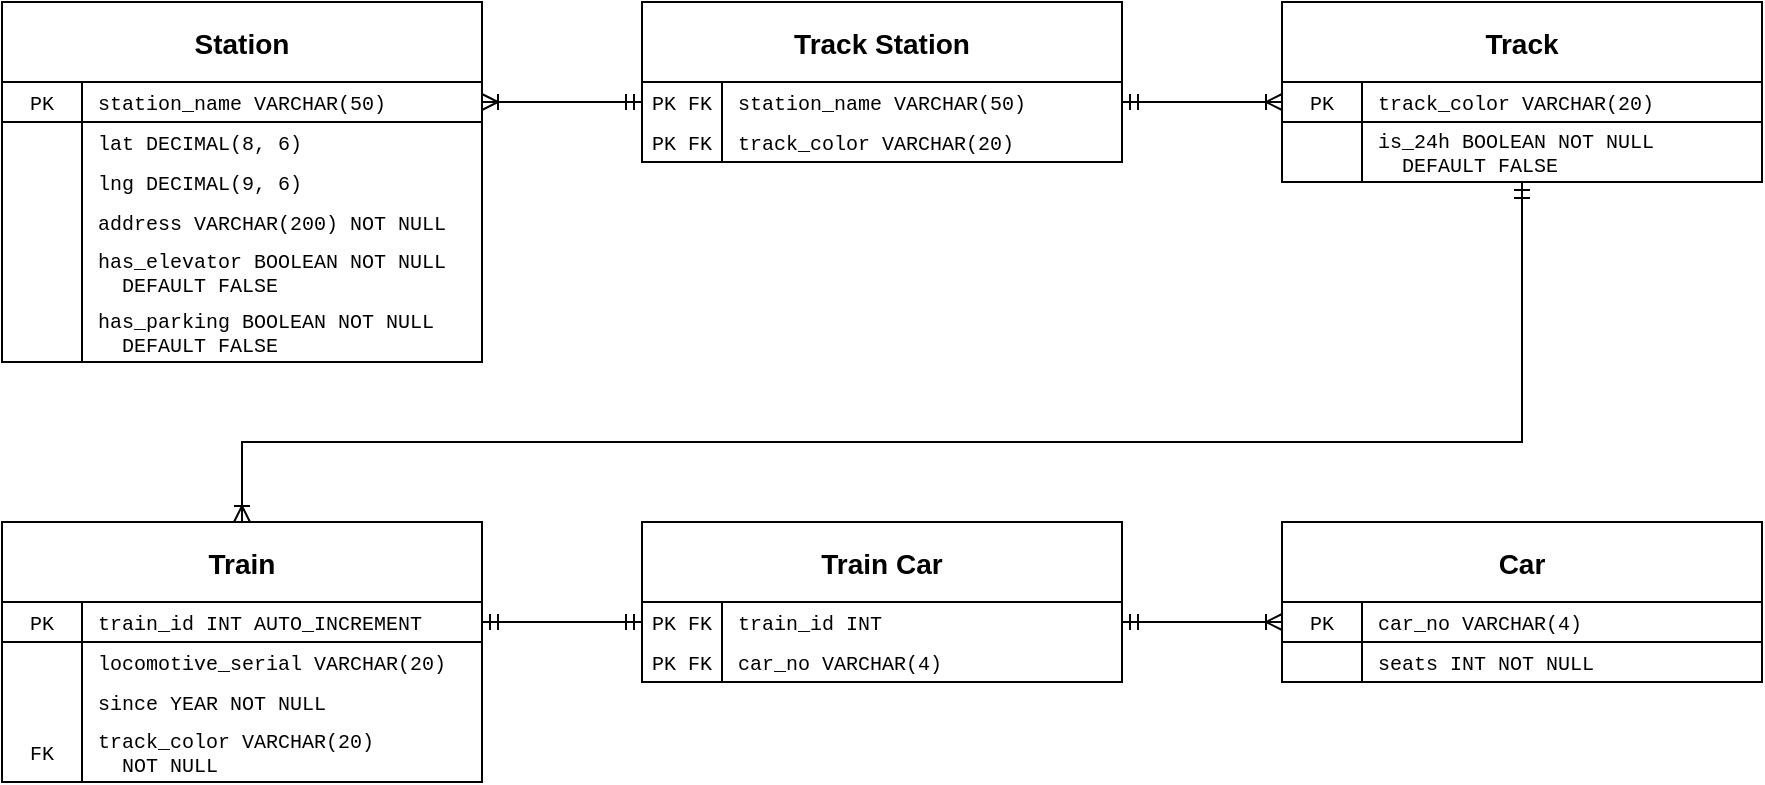 <mxfile version="24.7.8">
  <diagram id="R2lEEEUBdFMjLlhIrx00" name="UML">
    <mxGraphModel dx="1242" dy="805" grid="1" gridSize="10" guides="1" tooltips="1" connect="1" arrows="1" fold="1" page="1" pageScale="1" pageWidth="960" pageHeight="450" math="0" shadow="0" extFonts="Permanent Marker^https://fonts.googleapis.com/css?family=Permanent+Marker">
      <root>
        <mxCell id="0" />
        <mxCell id="1" parent="0" />
        <mxCell id="918bhYTfLLuf7zGoPPsO-271" value="Station" style="shape=table;startSize=40;container=1;collapsible=0;childLayout=tableLayout;fixedRows=1;rowLines=0;fontStyle=1;align=center;resizeLast=1;fontSize=14;swimlaneFillColor=none;fontFamily=Helvetica;" parent="1" vertex="1">
          <mxGeometry x="40" y="40" width="240" height="180" as="geometry">
            <mxRectangle x="120" y="120" width="80" height="30" as="alternateBounds" />
          </mxGeometry>
        </mxCell>
        <mxCell id="918bhYTfLLuf7zGoPPsO-272" value="" style="shape=partialRectangle;collapsible=0;dropTarget=0;pointerEvents=0;fillColor=none;points=[[0,0.5],[1,0.5]];portConstraint=eastwest;top=0;left=0;right=0;bottom=1;fontSize=10;fontFamily=Courier New;" parent="918bhYTfLLuf7zGoPPsO-271" vertex="1">
          <mxGeometry y="40" width="240" height="20" as="geometry" />
        </mxCell>
        <mxCell id="918bhYTfLLuf7zGoPPsO-273" value="PK" style="shape=partialRectangle;overflow=hidden;connectable=0;fillColor=none;top=0;left=0;bottom=0;right=0;fontStyle=0;fontSize=10;fontFamily=Courier New;" parent="918bhYTfLLuf7zGoPPsO-272" vertex="1">
          <mxGeometry width="40" height="20" as="geometry">
            <mxRectangle width="40" height="20" as="alternateBounds" />
          </mxGeometry>
        </mxCell>
        <mxCell id="918bhYTfLLuf7zGoPPsO-274" value="station_name VARCHAR(50)" style="shape=partialRectangle;overflow=hidden;connectable=0;fillColor=none;top=0;left=0;bottom=0;right=0;align=left;spacingLeft=6;fontStyle=0;fontSize=10;fontFamily=Courier New;" parent="918bhYTfLLuf7zGoPPsO-272" vertex="1">
          <mxGeometry x="40" width="200" height="20" as="geometry">
            <mxRectangle width="200" height="20" as="alternateBounds" />
          </mxGeometry>
        </mxCell>
        <mxCell id="918bhYTfLLuf7zGoPPsO-275" value="" style="shape=partialRectangle;collapsible=0;dropTarget=0;pointerEvents=0;fillColor=none;points=[[0,0.5],[1,0.5]];portConstraint=eastwest;top=0;left=0;right=0;bottom=0;fontSize=10;fontFamily=Courier New;" parent="918bhYTfLLuf7zGoPPsO-271" vertex="1">
          <mxGeometry y="60" width="240" height="20" as="geometry" />
        </mxCell>
        <mxCell id="918bhYTfLLuf7zGoPPsO-276" value="" style="shape=partialRectangle;overflow=hidden;connectable=0;fillColor=none;top=0;left=0;bottom=0;right=0;fontSize=10;fontFamily=Courier New;" parent="918bhYTfLLuf7zGoPPsO-275" vertex="1">
          <mxGeometry width="40" height="20" as="geometry">
            <mxRectangle width="40" height="20" as="alternateBounds" />
          </mxGeometry>
        </mxCell>
        <mxCell id="918bhYTfLLuf7zGoPPsO-277" value="lat DECIMAL(8, 6)" style="shape=partialRectangle;overflow=hidden;connectable=0;fillColor=none;top=0;left=0;bottom=0;right=0;align=left;spacingLeft=6;fontSize=10;fontStyle=0;fontFamily=Courier New;" parent="918bhYTfLLuf7zGoPPsO-275" vertex="1">
          <mxGeometry x="40" width="200" height="20" as="geometry">
            <mxRectangle width="200" height="20" as="alternateBounds" />
          </mxGeometry>
        </mxCell>
        <mxCell id="918bhYTfLLuf7zGoPPsO-278" value="" style="shape=tableRow;horizontal=0;startSize=0;swimlaneHead=0;swimlaneBody=0;fillColor=none;collapsible=0;dropTarget=0;points=[[0,0.5],[1,0.5]];portConstraint=eastwest;top=0;left=0;right=0;bottom=0;" parent="918bhYTfLLuf7zGoPPsO-271" vertex="1">
          <mxGeometry y="80" width="240" height="20" as="geometry" />
        </mxCell>
        <mxCell id="918bhYTfLLuf7zGoPPsO-279" value="" style="shape=partialRectangle;connectable=0;fillColor=none;top=0;left=0;bottom=0;right=0;editable=1;overflow=hidden;fontSize=10;fontFamily=Courier New;" parent="918bhYTfLLuf7zGoPPsO-278" vertex="1">
          <mxGeometry width="40" height="20" as="geometry">
            <mxRectangle width="40" height="20" as="alternateBounds" />
          </mxGeometry>
        </mxCell>
        <mxCell id="918bhYTfLLuf7zGoPPsO-280" value="lng DECIMAL(9, 6)" style="shape=partialRectangle;connectable=0;fillColor=none;top=0;left=0;bottom=0;right=0;align=left;spacingLeft=6;overflow=hidden;fontSize=10;fontFamily=Courier New;" parent="918bhYTfLLuf7zGoPPsO-278" vertex="1">
          <mxGeometry x="40" width="200" height="20" as="geometry">
            <mxRectangle width="200" height="20" as="alternateBounds" />
          </mxGeometry>
        </mxCell>
        <mxCell id="918bhYTfLLuf7zGoPPsO-281" value="" style="shape=tableRow;horizontal=0;startSize=0;swimlaneHead=0;swimlaneBody=0;fillColor=none;collapsible=0;dropTarget=0;points=[[0,0.5],[1,0.5]];portConstraint=eastwest;top=0;left=0;right=0;bottom=0;" parent="918bhYTfLLuf7zGoPPsO-271" vertex="1">
          <mxGeometry y="100" width="240" height="20" as="geometry" />
        </mxCell>
        <mxCell id="918bhYTfLLuf7zGoPPsO-282" value="" style="shape=partialRectangle;connectable=0;fillColor=none;top=0;left=0;bottom=0;right=0;editable=1;overflow=hidden;fontSize=10;fontFamily=Courier New;" parent="918bhYTfLLuf7zGoPPsO-281" vertex="1">
          <mxGeometry width="40" height="20" as="geometry">
            <mxRectangle width="40" height="20" as="alternateBounds" />
          </mxGeometry>
        </mxCell>
        <mxCell id="918bhYTfLLuf7zGoPPsO-283" value="address VARCHAR(200) NOT NULL" style="shape=partialRectangle;connectable=0;fillColor=none;top=0;left=0;bottom=0;right=0;align=left;spacingLeft=6;overflow=hidden;fontSize=10;fontFamily=Courier New;" parent="918bhYTfLLuf7zGoPPsO-281" vertex="1">
          <mxGeometry x="40" width="200" height="20" as="geometry">
            <mxRectangle width="200" height="20" as="alternateBounds" />
          </mxGeometry>
        </mxCell>
        <mxCell id="918bhYTfLLuf7zGoPPsO-284" value="" style="shape=tableRow;horizontal=0;startSize=0;swimlaneHead=0;swimlaneBody=0;fillColor=none;collapsible=0;dropTarget=0;points=[[0,0.5],[1,0.5]];portConstraint=eastwest;top=0;left=0;right=0;bottom=0;" parent="918bhYTfLLuf7zGoPPsO-271" vertex="1">
          <mxGeometry y="120" width="240" height="30" as="geometry" />
        </mxCell>
        <mxCell id="918bhYTfLLuf7zGoPPsO-285" value="" style="shape=partialRectangle;connectable=0;fillColor=none;top=0;left=0;bottom=0;right=0;editable=1;overflow=hidden;fontSize=10;fontFamily=Courier New;" parent="918bhYTfLLuf7zGoPPsO-284" vertex="1">
          <mxGeometry width="40" height="30" as="geometry">
            <mxRectangle width="40" height="30" as="alternateBounds" />
          </mxGeometry>
        </mxCell>
        <mxCell id="918bhYTfLLuf7zGoPPsO-286" value="has_elevator BOOLEAN NOT NULL&#xa;  DEFAULT FALSE" style="shape=partialRectangle;connectable=0;fillColor=none;top=0;left=0;bottom=0;right=0;align=left;spacingLeft=6;overflow=hidden;fontSize=10;fontFamily=Courier New;" parent="918bhYTfLLuf7zGoPPsO-284" vertex="1">
          <mxGeometry x="40" width="200" height="30" as="geometry">
            <mxRectangle width="200" height="30" as="alternateBounds" />
          </mxGeometry>
        </mxCell>
        <mxCell id="918bhYTfLLuf7zGoPPsO-287" value="" style="shape=tableRow;horizontal=0;startSize=0;swimlaneHead=0;swimlaneBody=0;fillColor=none;collapsible=0;dropTarget=0;points=[[0,0.5],[1,0.5]];portConstraint=eastwest;top=0;left=0;right=0;bottom=0;" parent="918bhYTfLLuf7zGoPPsO-271" vertex="1">
          <mxGeometry y="150" width="240" height="30" as="geometry" />
        </mxCell>
        <mxCell id="918bhYTfLLuf7zGoPPsO-288" value="" style="shape=partialRectangle;connectable=0;fillColor=none;top=0;left=0;bottom=0;right=0;editable=1;overflow=hidden;fontSize=10;fontFamily=Courier New;" parent="918bhYTfLLuf7zGoPPsO-287" vertex="1">
          <mxGeometry width="40" height="30" as="geometry">
            <mxRectangle width="40" height="30" as="alternateBounds" />
          </mxGeometry>
        </mxCell>
        <mxCell id="918bhYTfLLuf7zGoPPsO-289" value="has_parking BOOLEAN NOT NULL&#xa;  DEFAULT FALSE" style="shape=partialRectangle;connectable=0;fillColor=none;top=0;left=0;bottom=0;right=0;align=left;spacingLeft=6;overflow=hidden;fontSize=10;fontFamily=Courier New;" parent="918bhYTfLLuf7zGoPPsO-287" vertex="1">
          <mxGeometry x="40" width="200" height="30" as="geometry">
            <mxRectangle width="200" height="30" as="alternateBounds" />
          </mxGeometry>
        </mxCell>
        <mxCell id="PI8v7SkOeowznwJ9N4Px-1" value="Track" style="shape=table;startSize=40;container=1;collapsible=0;childLayout=tableLayout;fixedRows=1;rowLines=0;fontStyle=1;align=center;resizeLast=1;fontSize=14;swimlaneFillColor=none;fontFamily=Helvetica;" parent="1" vertex="1">
          <mxGeometry x="680" y="40" width="240" height="90" as="geometry">
            <mxRectangle x="120" y="120" width="80" height="30" as="alternateBounds" />
          </mxGeometry>
        </mxCell>
        <mxCell id="PI8v7SkOeowznwJ9N4Px-2" value="" style="shape=partialRectangle;collapsible=0;dropTarget=0;pointerEvents=0;fillColor=none;points=[[0,0.5],[1,0.5]];portConstraint=eastwest;top=0;left=0;right=0;bottom=1;fontSize=10;fontFamily=Courier New;" parent="PI8v7SkOeowznwJ9N4Px-1" vertex="1">
          <mxGeometry y="40" width="240" height="20" as="geometry" />
        </mxCell>
        <mxCell id="PI8v7SkOeowznwJ9N4Px-3" value="PK" style="shape=partialRectangle;overflow=hidden;connectable=0;fillColor=none;top=0;left=0;bottom=0;right=0;fontStyle=0;fontSize=10;fontFamily=Courier New;" parent="PI8v7SkOeowznwJ9N4Px-2" vertex="1">
          <mxGeometry width="40" height="20" as="geometry">
            <mxRectangle width="40" height="20" as="alternateBounds" />
          </mxGeometry>
        </mxCell>
        <mxCell id="PI8v7SkOeowznwJ9N4Px-4" value="track_color VARCHAR(20)" style="shape=partialRectangle;overflow=hidden;connectable=0;fillColor=none;top=0;left=0;bottom=0;right=0;align=left;spacingLeft=6;fontStyle=0;fontSize=10;fontFamily=Courier New;" parent="PI8v7SkOeowznwJ9N4Px-2" vertex="1">
          <mxGeometry x="40" width="200" height="20" as="geometry">
            <mxRectangle width="200" height="20" as="alternateBounds" />
          </mxGeometry>
        </mxCell>
        <mxCell id="PI8v7SkOeowznwJ9N4Px-5" value="" style="shape=partialRectangle;collapsible=0;dropTarget=0;pointerEvents=0;fillColor=none;points=[[0,0.5],[1,0.5]];portConstraint=eastwest;top=0;left=0;right=0;bottom=0;fontSize=10;fontFamily=Courier New;" parent="PI8v7SkOeowznwJ9N4Px-1" vertex="1">
          <mxGeometry y="60" width="240" height="30" as="geometry" />
        </mxCell>
        <mxCell id="PI8v7SkOeowznwJ9N4Px-6" value="" style="shape=partialRectangle;overflow=hidden;connectable=0;fillColor=none;top=0;left=0;bottom=0;right=0;fontSize=10;fontFamily=Courier New;" parent="PI8v7SkOeowznwJ9N4Px-5" vertex="1">
          <mxGeometry width="40" height="30" as="geometry">
            <mxRectangle width="40" height="30" as="alternateBounds" />
          </mxGeometry>
        </mxCell>
        <mxCell id="PI8v7SkOeowznwJ9N4Px-7" value="is_24h BOOLEAN NOT NULL&#xa;  DEFAULT FALSE" style="shape=partialRectangle;overflow=hidden;connectable=0;fillColor=none;top=0;left=0;bottom=0;right=0;align=left;spacingLeft=6;fontSize=10;fontStyle=0;fontFamily=Courier New;" parent="PI8v7SkOeowznwJ9N4Px-5" vertex="1">
          <mxGeometry x="40" width="200" height="30" as="geometry">
            <mxRectangle width="200" height="30" as="alternateBounds" />
          </mxGeometry>
        </mxCell>
        <mxCell id="PI8v7SkOeowznwJ9N4Px-30" value="Track Station" style="shape=table;startSize=40;container=1;collapsible=0;childLayout=tableLayout;fixedRows=1;rowLines=0;fontStyle=1;align=center;resizeLast=1;fontSize=14;swimlaneFillColor=none;fontFamily=Helvetica;" parent="1" vertex="1">
          <mxGeometry x="360" y="40" width="240" height="80" as="geometry">
            <mxRectangle x="120" y="120" width="80" height="30" as="alternateBounds" />
          </mxGeometry>
        </mxCell>
        <mxCell id="PI8v7SkOeowznwJ9N4Px-31" value="" style="shape=tableRow;horizontal=0;startSize=0;swimlaneHead=0;swimlaneBody=0;fillColor=none;collapsible=0;dropTarget=0;points=[[0,0.5],[1,0.5]];portConstraint=eastwest;top=0;left=0;right=0;bottom=0;" parent="PI8v7SkOeowznwJ9N4Px-30" vertex="1">
          <mxGeometry y="40" width="240" height="20" as="geometry" />
        </mxCell>
        <mxCell id="PI8v7SkOeowznwJ9N4Px-32" value="PK FK" style="shape=partialRectangle;connectable=0;fillColor=none;top=0;left=0;bottom=0;right=0;editable=1;overflow=hidden;fontSize=10;fontFamily=Courier New;" parent="PI8v7SkOeowznwJ9N4Px-31" vertex="1">
          <mxGeometry width="40" height="20" as="geometry">
            <mxRectangle width="40" height="20" as="alternateBounds" />
          </mxGeometry>
        </mxCell>
        <mxCell id="PI8v7SkOeowznwJ9N4Px-33" value="station_name VARCHAR(50)" style="shape=partialRectangle;connectable=0;fillColor=none;top=0;left=0;bottom=0;right=0;align=left;spacingLeft=6;overflow=hidden;fontSize=10;fontFamily=Courier New;" parent="PI8v7SkOeowznwJ9N4Px-31" vertex="1">
          <mxGeometry x="40" width="200" height="20" as="geometry">
            <mxRectangle width="200" height="20" as="alternateBounds" />
          </mxGeometry>
        </mxCell>
        <mxCell id="PI8v7SkOeowznwJ9N4Px-34" value="" style="shape=partialRectangle;collapsible=0;dropTarget=0;pointerEvents=0;fillColor=none;points=[[0,0.5],[1,0.5]];portConstraint=eastwest;top=0;left=0;right=0;bottom=1;fontSize=10;fontFamily=Courier New;" parent="PI8v7SkOeowznwJ9N4Px-30" vertex="1">
          <mxGeometry y="60" width="240" height="20" as="geometry" />
        </mxCell>
        <mxCell id="PI8v7SkOeowznwJ9N4Px-35" value="PK FK" style="shape=partialRectangle;overflow=hidden;connectable=0;fillColor=none;top=0;left=0;bottom=0;right=0;fontStyle=0;fontSize=10;fontFamily=Courier New;" parent="PI8v7SkOeowznwJ9N4Px-34" vertex="1">
          <mxGeometry width="40" height="20" as="geometry">
            <mxRectangle width="40" height="20" as="alternateBounds" />
          </mxGeometry>
        </mxCell>
        <mxCell id="PI8v7SkOeowznwJ9N4Px-36" value="track_color VARCHAR(20)" style="shape=partialRectangle;overflow=hidden;connectable=0;fillColor=none;top=0;left=0;bottom=0;right=0;align=left;spacingLeft=6;fontStyle=0;fontSize=10;fontFamily=Courier New;" parent="PI8v7SkOeowznwJ9N4Px-34" vertex="1">
          <mxGeometry x="40" width="200" height="20" as="geometry">
            <mxRectangle width="200" height="20" as="alternateBounds" />
          </mxGeometry>
        </mxCell>
        <mxCell id="PI8v7SkOeowznwJ9N4Px-37" value="" style="edgeStyle=orthogonalEdgeStyle;fontSize=12;html=1;endArrow=ERoneToMany;startArrow=ERmandOne;rounded=0;exitX=1;exitY=0.5;exitDx=0;exitDy=0;entryX=0;entryY=0.5;entryDx=0;entryDy=0;" parent="1" source="PI8v7SkOeowznwJ9N4Px-31" target="PI8v7SkOeowznwJ9N4Px-2" edge="1">
          <mxGeometry width="100" height="100" relative="1" as="geometry">
            <mxPoint x="750" y="250" as="sourcePoint" />
            <mxPoint x="750" y="190" as="targetPoint" />
            <Array as="points" />
          </mxGeometry>
        </mxCell>
        <mxCell id="PI8v7SkOeowznwJ9N4Px-38" value="" style="edgeStyle=orthogonalEdgeStyle;fontSize=12;html=1;endArrow=ERoneToMany;startArrow=ERmandOne;rounded=0;exitX=0;exitY=0.5;exitDx=0;exitDy=0;entryX=1;entryY=0.5;entryDx=0;entryDy=0;" parent="1" source="PI8v7SkOeowznwJ9N4Px-31" target="918bhYTfLLuf7zGoPPsO-272" edge="1">
          <mxGeometry width="100" height="100" relative="1" as="geometry">
            <mxPoint x="450" y="220" as="sourcePoint" />
            <mxPoint x="159.04" y="240" as="targetPoint" />
            <Array as="points" />
          </mxGeometry>
        </mxCell>
        <mxCell id="gDEuiuYnGR7SNLXgg2pv-66" value="Car" style="shape=table;startSize=40;container=1;collapsible=0;childLayout=tableLayout;fixedRows=1;rowLines=0;fontStyle=1;align=center;resizeLast=1;fontSize=14;swimlaneFillColor=none;fontFamily=Helvetica;" parent="1" vertex="1">
          <mxGeometry x="680" y="300" width="240" height="80" as="geometry">
            <mxRectangle x="120" y="120" width="80" height="30" as="alternateBounds" />
          </mxGeometry>
        </mxCell>
        <mxCell id="gDEuiuYnGR7SNLXgg2pv-67" value="" style="shape=partialRectangle;collapsible=0;dropTarget=0;pointerEvents=0;fillColor=none;points=[[0,0.5],[1,0.5]];portConstraint=eastwest;top=0;left=0;right=0;bottom=1;fontSize=10;fontFamily=Courier New;" parent="gDEuiuYnGR7SNLXgg2pv-66" vertex="1">
          <mxGeometry y="40" width="240" height="20" as="geometry" />
        </mxCell>
        <mxCell id="gDEuiuYnGR7SNLXgg2pv-68" value="PK" style="shape=partialRectangle;overflow=hidden;connectable=0;fillColor=none;top=0;left=0;bottom=0;right=0;fontStyle=0;fontSize=10;fontFamily=Courier New;" parent="gDEuiuYnGR7SNLXgg2pv-67" vertex="1">
          <mxGeometry width="40" height="20" as="geometry">
            <mxRectangle width="40" height="20" as="alternateBounds" />
          </mxGeometry>
        </mxCell>
        <mxCell id="gDEuiuYnGR7SNLXgg2pv-69" value="car_no VARCHAR(4)" style="shape=partialRectangle;overflow=hidden;connectable=0;fillColor=none;top=0;left=0;bottom=0;right=0;align=left;spacingLeft=6;fontStyle=0;fontSize=10;fontFamily=Courier New;" parent="gDEuiuYnGR7SNLXgg2pv-67" vertex="1">
          <mxGeometry x="40" width="200" height="20" as="geometry">
            <mxRectangle width="200" height="20" as="alternateBounds" />
          </mxGeometry>
        </mxCell>
        <mxCell id="gDEuiuYnGR7SNLXgg2pv-70" value="" style="shape=partialRectangle;collapsible=0;dropTarget=0;pointerEvents=0;fillColor=none;points=[[0,0.5],[1,0.5]];portConstraint=eastwest;top=0;left=0;right=0;bottom=0;fontSize=10;fontFamily=Courier New;" parent="gDEuiuYnGR7SNLXgg2pv-66" vertex="1">
          <mxGeometry y="60" width="240" height="20" as="geometry" />
        </mxCell>
        <mxCell id="gDEuiuYnGR7SNLXgg2pv-71" value="" style="shape=partialRectangle;overflow=hidden;connectable=0;fillColor=none;top=0;left=0;bottom=0;right=0;fontSize=10;fontFamily=Courier New;" parent="gDEuiuYnGR7SNLXgg2pv-70" vertex="1">
          <mxGeometry width="40" height="20" as="geometry">
            <mxRectangle width="40" height="20" as="alternateBounds" />
          </mxGeometry>
        </mxCell>
        <mxCell id="gDEuiuYnGR7SNLXgg2pv-72" value="seats INT NOT NULL" style="shape=partialRectangle;overflow=hidden;connectable=0;fillColor=none;top=0;left=0;bottom=0;right=0;align=left;spacingLeft=6;fontSize=10;fontStyle=0;fontFamily=Courier New;" parent="gDEuiuYnGR7SNLXgg2pv-70" vertex="1">
          <mxGeometry x="40" width="200" height="20" as="geometry">
            <mxRectangle width="200" height="20" as="alternateBounds" />
          </mxGeometry>
        </mxCell>
        <mxCell id="gDEuiuYnGR7SNLXgg2pv-73" value="Train Car" style="shape=table;startSize=40;container=1;collapsible=0;childLayout=tableLayout;fixedRows=1;rowLines=0;fontStyle=1;align=center;resizeLast=1;fontSize=14;swimlaneFillColor=none;fontFamily=Helvetica;" parent="1" vertex="1">
          <mxGeometry x="360" y="300" width="240" height="80" as="geometry">
            <mxRectangle x="120" y="120" width="80" height="30" as="alternateBounds" />
          </mxGeometry>
        </mxCell>
        <mxCell id="gDEuiuYnGR7SNLXgg2pv-74" value="" style="shape=tableRow;horizontal=0;startSize=0;swimlaneHead=0;swimlaneBody=0;fillColor=none;collapsible=0;dropTarget=0;points=[[0,0.5],[1,0.5]];portConstraint=eastwest;top=0;left=0;right=0;bottom=0;" parent="gDEuiuYnGR7SNLXgg2pv-73" vertex="1">
          <mxGeometry y="40" width="240" height="20" as="geometry" />
        </mxCell>
        <mxCell id="gDEuiuYnGR7SNLXgg2pv-75" value="PK FK" style="shape=partialRectangle;connectable=0;fillColor=none;top=0;left=0;bottom=0;right=0;editable=1;overflow=hidden;fontSize=10;fontFamily=Courier New;" parent="gDEuiuYnGR7SNLXgg2pv-74" vertex="1">
          <mxGeometry width="40" height="20" as="geometry">
            <mxRectangle width="40" height="20" as="alternateBounds" />
          </mxGeometry>
        </mxCell>
        <mxCell id="gDEuiuYnGR7SNLXgg2pv-76" value="train_id INT" style="shape=partialRectangle;connectable=0;fillColor=none;top=0;left=0;bottom=0;right=0;align=left;spacingLeft=6;overflow=hidden;fontSize=10;fontFamily=Courier New;" parent="gDEuiuYnGR7SNLXgg2pv-74" vertex="1">
          <mxGeometry x="40" width="200" height="20" as="geometry">
            <mxRectangle width="200" height="20" as="alternateBounds" />
          </mxGeometry>
        </mxCell>
        <mxCell id="gDEuiuYnGR7SNLXgg2pv-77" value="" style="shape=partialRectangle;collapsible=0;dropTarget=0;pointerEvents=0;fillColor=none;points=[[0,0.5],[1,0.5]];portConstraint=eastwest;top=0;left=0;right=0;bottom=1;fontSize=10;fontFamily=Courier New;" parent="gDEuiuYnGR7SNLXgg2pv-73" vertex="1">
          <mxGeometry y="60" width="240" height="20" as="geometry" />
        </mxCell>
        <mxCell id="gDEuiuYnGR7SNLXgg2pv-78" value="PK FK" style="shape=partialRectangle;overflow=hidden;connectable=0;fillColor=none;top=0;left=0;bottom=0;right=0;fontStyle=0;fontSize=10;fontFamily=Courier New;" parent="gDEuiuYnGR7SNLXgg2pv-77" vertex="1">
          <mxGeometry width="40" height="20" as="geometry">
            <mxRectangle width="40" height="20" as="alternateBounds" />
          </mxGeometry>
        </mxCell>
        <mxCell id="gDEuiuYnGR7SNLXgg2pv-79" value="car_no VARCHAR(4)" style="shape=partialRectangle;overflow=hidden;connectable=0;fillColor=none;top=0;left=0;bottom=0;right=0;align=left;spacingLeft=6;fontStyle=0;fontSize=10;fontFamily=Courier New;" parent="gDEuiuYnGR7SNLXgg2pv-77" vertex="1">
          <mxGeometry x="40" width="200" height="20" as="geometry">
            <mxRectangle width="200" height="20" as="alternateBounds" />
          </mxGeometry>
        </mxCell>
        <mxCell id="gDEuiuYnGR7SNLXgg2pv-80" value="" style="edgeStyle=orthogonalEdgeStyle;fontSize=12;html=1;endArrow=ERoneToMany;startArrow=ERmandOne;rounded=0;exitX=1;exitY=0.5;exitDx=0;exitDy=0;entryX=0;entryY=0.5;entryDx=0;entryDy=0;" parent="1" source="gDEuiuYnGR7SNLXgg2pv-74" target="gDEuiuYnGR7SNLXgg2pv-67" edge="1">
          <mxGeometry width="100" height="100" relative="1" as="geometry">
            <mxPoint x="750" y="580" as="sourcePoint" />
            <mxPoint x="750" y="520" as="targetPoint" />
            <Array as="points" />
          </mxGeometry>
        </mxCell>
        <mxCell id="gDEuiuYnGR7SNLXgg2pv-83" value="" style="edgeStyle=orthogonalEdgeStyle;fontSize=12;html=1;endArrow=ERmandOne;startArrow=ERmandOne;rounded=0;entryX=0;entryY=0.5;entryDx=0;entryDy=0;exitX=1;exitY=0.5;exitDx=0;exitDy=0;" parent="1" source="5t5IX48_l-GswjTI7WRy-2" target="gDEuiuYnGR7SNLXgg2pv-74" edge="1">
          <mxGeometry width="100" height="100" relative="1" as="geometry">
            <mxPoint x="300" y="350" as="sourcePoint" />
            <mxPoint x="650" y="620" as="targetPoint" />
          </mxGeometry>
        </mxCell>
        <mxCell id="gDEuiuYnGR7SNLXgg2pv-85" value="" style="edgeStyle=orthogonalEdgeStyle;fontSize=12;html=1;endArrow=ERoneToMany;startArrow=ERmandOne;rounded=0;exitX=0.5;exitY=1.002;exitDx=0;exitDy=0;exitPerimeter=0;entryX=0.5;entryY=0;entryDx=0;entryDy=0;" parent="1" source="PI8v7SkOeowznwJ9N4Px-5" target="5t5IX48_l-GswjTI7WRy-1" edge="1">
          <mxGeometry width="100" height="100" relative="1" as="geometry">
            <mxPoint x="800" y="150" as="sourcePoint" />
            <mxPoint x="160" y="290" as="targetPoint" />
            <Array as="points">
              <mxPoint x="800" y="260" />
              <mxPoint x="160" y="260" />
            </Array>
          </mxGeometry>
        </mxCell>
        <mxCell id="5t5IX48_l-GswjTI7WRy-1" value="Train" style="shape=table;startSize=40;container=1;collapsible=0;childLayout=tableLayout;fixedRows=1;rowLines=0;fontStyle=1;align=center;resizeLast=1;fontSize=14;swimlaneFillColor=none;fontFamily=Helvetica;" parent="1" vertex="1">
          <mxGeometry x="40" y="300" width="240" height="130" as="geometry">
            <mxRectangle x="120" y="120" width="80" height="30" as="alternateBounds" />
          </mxGeometry>
        </mxCell>
        <mxCell id="5t5IX48_l-GswjTI7WRy-2" value="" style="shape=partialRectangle;collapsible=0;dropTarget=0;pointerEvents=0;fillColor=none;points=[[0,0.5],[1,0.5]];portConstraint=eastwest;top=0;left=0;right=0;bottom=1;fontSize=10;fontFamily=Courier New;" parent="5t5IX48_l-GswjTI7WRy-1" vertex="1">
          <mxGeometry y="40" width="240" height="20" as="geometry" />
        </mxCell>
        <mxCell id="5t5IX48_l-GswjTI7WRy-3" value="PK" style="shape=partialRectangle;overflow=hidden;connectable=0;fillColor=none;top=0;left=0;bottom=0;right=0;fontStyle=0;fontSize=10;fontFamily=Courier New;" parent="5t5IX48_l-GswjTI7WRy-2" vertex="1">
          <mxGeometry width="40" height="20" as="geometry">
            <mxRectangle width="40" height="20" as="alternateBounds" />
          </mxGeometry>
        </mxCell>
        <mxCell id="5t5IX48_l-GswjTI7WRy-4" value="train_id INT AUTO_INCREMENT" style="shape=partialRectangle;overflow=hidden;connectable=0;fillColor=none;top=0;left=0;bottom=0;right=0;align=left;spacingLeft=6;fontStyle=0;fontSize=10;fontFamily=Courier New;" parent="5t5IX48_l-GswjTI7WRy-2" vertex="1">
          <mxGeometry x="40" width="200" height="20" as="geometry">
            <mxRectangle width="200" height="20" as="alternateBounds" />
          </mxGeometry>
        </mxCell>
        <mxCell id="5t5IX48_l-GswjTI7WRy-5" value="" style="shape=partialRectangle;collapsible=0;dropTarget=0;pointerEvents=0;fillColor=none;points=[[0,0.5],[1,0.5]];portConstraint=eastwest;top=0;left=0;right=0;bottom=0;fontSize=10;fontFamily=Courier New;" parent="5t5IX48_l-GswjTI7WRy-1" vertex="1">
          <mxGeometry y="60" width="240" height="20" as="geometry" />
        </mxCell>
        <mxCell id="5t5IX48_l-GswjTI7WRy-6" value="" style="shape=partialRectangle;overflow=hidden;connectable=0;fillColor=none;top=0;left=0;bottom=0;right=0;fontSize=10;fontFamily=Courier New;" parent="5t5IX48_l-GswjTI7WRy-5" vertex="1">
          <mxGeometry width="40" height="20" as="geometry">
            <mxRectangle width="40" height="20" as="alternateBounds" />
          </mxGeometry>
        </mxCell>
        <mxCell id="5t5IX48_l-GswjTI7WRy-7" value="locomotive_serial VARCHAR(20)" style="shape=partialRectangle;overflow=hidden;connectable=0;fillColor=none;top=0;left=0;bottom=0;right=0;align=left;spacingLeft=6;fontSize=10;fontStyle=0;fontFamily=Courier New;" parent="5t5IX48_l-GswjTI7WRy-5" vertex="1">
          <mxGeometry x="40" width="200" height="20" as="geometry">
            <mxRectangle width="200" height="20" as="alternateBounds" />
          </mxGeometry>
        </mxCell>
        <mxCell id="5t5IX48_l-GswjTI7WRy-8" value="" style="shape=tableRow;horizontal=0;startSize=0;swimlaneHead=0;swimlaneBody=0;fillColor=none;collapsible=0;dropTarget=0;points=[[0,0.5],[1,0.5]];portConstraint=eastwest;top=0;left=0;right=0;bottom=0;" parent="5t5IX48_l-GswjTI7WRy-1" vertex="1">
          <mxGeometry y="80" width="240" height="20" as="geometry" />
        </mxCell>
        <mxCell id="5t5IX48_l-GswjTI7WRy-9" value="" style="shape=partialRectangle;connectable=0;fillColor=none;top=0;left=0;bottom=0;right=0;editable=1;overflow=hidden;fontSize=10;fontFamily=Courier New;" parent="5t5IX48_l-GswjTI7WRy-8" vertex="1">
          <mxGeometry width="40" height="20" as="geometry">
            <mxRectangle width="40" height="20" as="alternateBounds" />
          </mxGeometry>
        </mxCell>
        <mxCell id="5t5IX48_l-GswjTI7WRy-10" value="since YEAR NOT NULL" style="shape=partialRectangle;connectable=0;fillColor=none;top=0;left=0;bottom=0;right=0;align=left;spacingLeft=6;overflow=hidden;fontSize=10;fontFamily=Courier New;" parent="5t5IX48_l-GswjTI7WRy-8" vertex="1">
          <mxGeometry x="40" width="200" height="20" as="geometry">
            <mxRectangle width="200" height="20" as="alternateBounds" />
          </mxGeometry>
        </mxCell>
        <mxCell id="5t5IX48_l-GswjTI7WRy-11" value="" style="shape=tableRow;horizontal=0;startSize=0;swimlaneHead=0;swimlaneBody=0;fillColor=none;collapsible=0;dropTarget=0;points=[[0,0.5],[1,0.5]];portConstraint=eastwest;top=0;left=0;right=0;bottom=0;" parent="5t5IX48_l-GswjTI7WRy-1" vertex="1">
          <mxGeometry y="100" width="240" height="30" as="geometry" />
        </mxCell>
        <mxCell id="5t5IX48_l-GswjTI7WRy-12" value="FK" style="shape=partialRectangle;connectable=0;fillColor=none;top=0;left=0;bottom=0;right=0;editable=1;overflow=hidden;fontSize=10;fontFamily=Courier New;" parent="5t5IX48_l-GswjTI7WRy-11" vertex="1">
          <mxGeometry width="40" height="30" as="geometry">
            <mxRectangle width="40" height="30" as="alternateBounds" />
          </mxGeometry>
        </mxCell>
        <mxCell id="5t5IX48_l-GswjTI7WRy-13" value="track_color VARCHAR(20)&#xa;  NOT NULL" style="shape=partialRectangle;connectable=0;fillColor=none;top=0;left=0;bottom=0;right=0;align=left;spacingLeft=6;overflow=hidden;fontSize=10;fontFamily=Courier New;" parent="5t5IX48_l-GswjTI7WRy-11" vertex="1">
          <mxGeometry x="40" width="200" height="30" as="geometry">
            <mxRectangle width="200" height="30" as="alternateBounds" />
          </mxGeometry>
        </mxCell>
      </root>
    </mxGraphModel>
  </diagram>
</mxfile>
